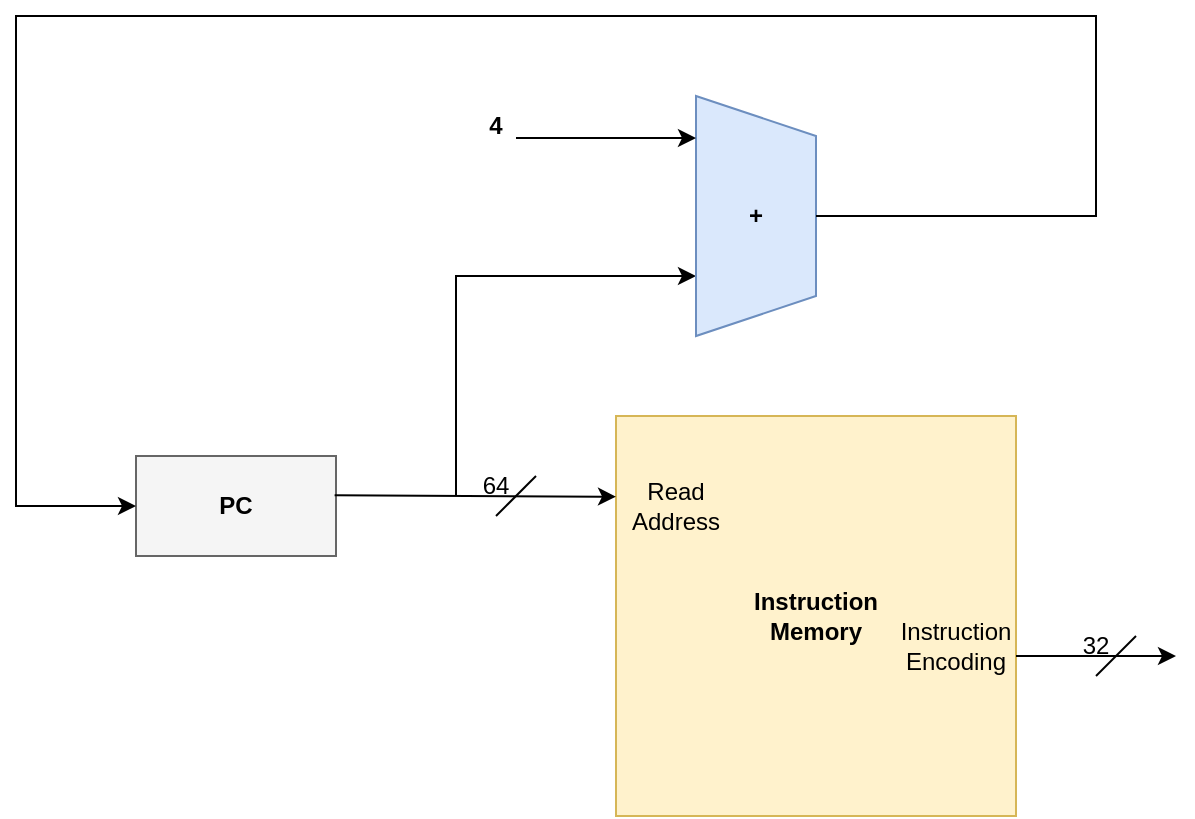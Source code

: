 <mxfile version="16.5.1" type="device"><diagram id="EM_4-Qxvc_nVMalOqa7d" name="Pagina-1"><mxGraphModel dx="1695" dy="1331" grid="1" gridSize="10" guides="1" tooltips="1" connect="1" arrows="1" fold="1" page="1" pageScale="1" pageWidth="827" pageHeight="1169" math="0" shadow="0"><root><mxCell id="0"/><mxCell id="1" parent="0"/><mxCell id="63DuKP3PSEsNMxjA8k4f-1" value="" style="rounded=0;whiteSpace=wrap;html=1;fillColor=#fff2cc;strokeColor=#d6b656;" vertex="1" parent="1"><mxGeometry x="380" y="520" width="200" height="200" as="geometry"/></mxCell><mxCell id="63DuKP3PSEsNMxjA8k4f-2" value="&lt;b&gt;Instruction Memory&lt;/b&gt;" style="text;html=1;strokeColor=none;fillColor=none;align=center;verticalAlign=middle;whiteSpace=wrap;rounded=0;" vertex="1" parent="1"><mxGeometry x="450" y="605" width="60" height="30" as="geometry"/></mxCell><mxCell id="63DuKP3PSEsNMxjA8k4f-3" value="" style="rounded=0;whiteSpace=wrap;html=1;fillColor=#f5f5f5;strokeColor=#666666;fontColor=#333333;" vertex="1" parent="1"><mxGeometry x="140" y="540" width="100" height="50" as="geometry"/></mxCell><mxCell id="63DuKP3PSEsNMxjA8k4f-4" value="&lt;b&gt;PC&lt;/b&gt;" style="text;html=1;strokeColor=none;fillColor=none;align=center;verticalAlign=middle;whiteSpace=wrap;rounded=0;" vertex="1" parent="1"><mxGeometry x="160" y="550" width="60" height="30" as="geometry"/></mxCell><mxCell id="63DuKP3PSEsNMxjA8k4f-6" value="Read Address" style="text;html=1;strokeColor=none;fillColor=none;align=center;verticalAlign=middle;whiteSpace=wrap;rounded=0;" vertex="1" parent="1"><mxGeometry x="380" y="550" width="60" height="30" as="geometry"/></mxCell><mxCell id="63DuKP3PSEsNMxjA8k4f-7" value="Instruction Encoding" style="text;html=1;strokeColor=none;fillColor=none;align=center;verticalAlign=middle;whiteSpace=wrap;rounded=0;" vertex="1" parent="1"><mxGeometry x="520" y="620" width="60" height="30" as="geometry"/></mxCell><mxCell id="63DuKP3PSEsNMxjA8k4f-8" value="" style="endArrow=classic;html=1;rounded=0;" edge="1" parent="1"><mxGeometry width="50" height="50" relative="1" as="geometry"><mxPoint x="580" y="640" as="sourcePoint"/><mxPoint x="660" y="640" as="targetPoint"/></mxGeometry></mxCell><mxCell id="63DuKP3PSEsNMxjA8k4f-9" value="" style="endArrow=none;html=1;rounded=0;" edge="1" parent="1"><mxGeometry width="50" height="50" relative="1" as="geometry"><mxPoint x="620" y="650" as="sourcePoint"/><mxPoint x="640" y="630" as="targetPoint"/></mxGeometry></mxCell><mxCell id="63DuKP3PSEsNMxjA8k4f-10" value="32" style="text;html=1;strokeColor=none;fillColor=none;align=center;verticalAlign=middle;whiteSpace=wrap;rounded=0;" vertex="1" parent="1"><mxGeometry x="590" y="620" width="60" height="30" as="geometry"/></mxCell><mxCell id="63DuKP3PSEsNMxjA8k4f-13" value="" style="endArrow=classic;html=1;rounded=0;entryX=0.75;entryY=1;entryDx=0;entryDy=0;" edge="1" parent="1" target="63DuKP3PSEsNMxjA8k4f-15"><mxGeometry width="50" height="50" relative="1" as="geometry"><mxPoint x="300" y="560" as="sourcePoint"/><mxPoint x="300" y="440" as="targetPoint"/><Array as="points"><mxPoint x="300" y="450"/></Array></mxGeometry></mxCell><mxCell id="63DuKP3PSEsNMxjA8k4f-14" value="" style="endArrow=classic;html=1;rounded=0;exitX=0.993;exitY=0.393;exitDx=0;exitDy=0;exitPerimeter=0;entryX=0;entryY=0.345;entryDx=0;entryDy=0;entryPerimeter=0;" edge="1" parent="1" source="63DuKP3PSEsNMxjA8k4f-3" target="63DuKP3PSEsNMxjA8k4f-6"><mxGeometry width="50" height="50" relative="1" as="geometry"><mxPoint x="330" y="570" as="sourcePoint"/><mxPoint x="380" y="520" as="targetPoint"/></mxGeometry></mxCell><mxCell id="63DuKP3PSEsNMxjA8k4f-15" value="&lt;b&gt;+&lt;/b&gt;" style="shape=trapezoid;perimeter=trapezoidPerimeter;whiteSpace=wrap;html=1;fixedSize=1;direction=south;fillColor=#dae8fc;strokeColor=#6c8ebf;" vertex="1" parent="1"><mxGeometry x="420" y="360" width="60" height="120" as="geometry"/></mxCell><mxCell id="63DuKP3PSEsNMxjA8k4f-16" value="" style="endArrow=classic;html=1;rounded=0;" edge="1" parent="1"><mxGeometry width="50" height="50" relative="1" as="geometry"><mxPoint x="330" y="381" as="sourcePoint"/><mxPoint x="420" y="381" as="targetPoint"/></mxGeometry></mxCell><mxCell id="63DuKP3PSEsNMxjA8k4f-18" value="&lt;b&gt;4&lt;/b&gt;" style="text;html=1;strokeColor=none;fillColor=none;align=center;verticalAlign=middle;whiteSpace=wrap;rounded=0;" vertex="1" parent="1"><mxGeometry x="290" y="360" width="60" height="30" as="geometry"/></mxCell><mxCell id="63DuKP3PSEsNMxjA8k4f-19" value="" style="endArrow=classic;html=1;rounded=0;exitX=0.5;exitY=0;exitDx=0;exitDy=0;entryX=0;entryY=0.5;entryDx=0;entryDy=0;" edge="1" parent="1" source="63DuKP3PSEsNMxjA8k4f-15" target="63DuKP3PSEsNMxjA8k4f-3"><mxGeometry width="50" height="50" relative="1" as="geometry"><mxPoint x="510" y="420" as="sourcePoint"/><mxPoint x="560" y="370" as="targetPoint"/><Array as="points"><mxPoint x="620" y="420"/><mxPoint x="620" y="320"/><mxPoint x="140" y="320"/><mxPoint x="80" y="320"/><mxPoint x="80" y="565"/></Array></mxGeometry></mxCell><mxCell id="63DuKP3PSEsNMxjA8k4f-20" value="" style="endArrow=none;html=1;rounded=0;" edge="1" parent="1"><mxGeometry width="50" height="50" relative="1" as="geometry"><mxPoint x="320" y="570" as="sourcePoint"/><mxPoint x="340" y="550" as="targetPoint"/></mxGeometry></mxCell><mxCell id="63DuKP3PSEsNMxjA8k4f-21" value="64" style="text;html=1;strokeColor=none;fillColor=none;align=center;verticalAlign=middle;whiteSpace=wrap;rounded=0;" vertex="1" parent="1"><mxGeometry x="290" y="540" width="60" height="30" as="geometry"/></mxCell></root></mxGraphModel></diagram></mxfile>